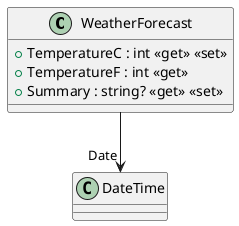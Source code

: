 @startuml
class WeatherForecast {
    + TemperatureC : int <<get>> <<set>>
    + TemperatureF : int <<get>>
    + Summary : string? <<get>> <<set>>
}
WeatherForecast --> "Date" DateTime
@enduml

